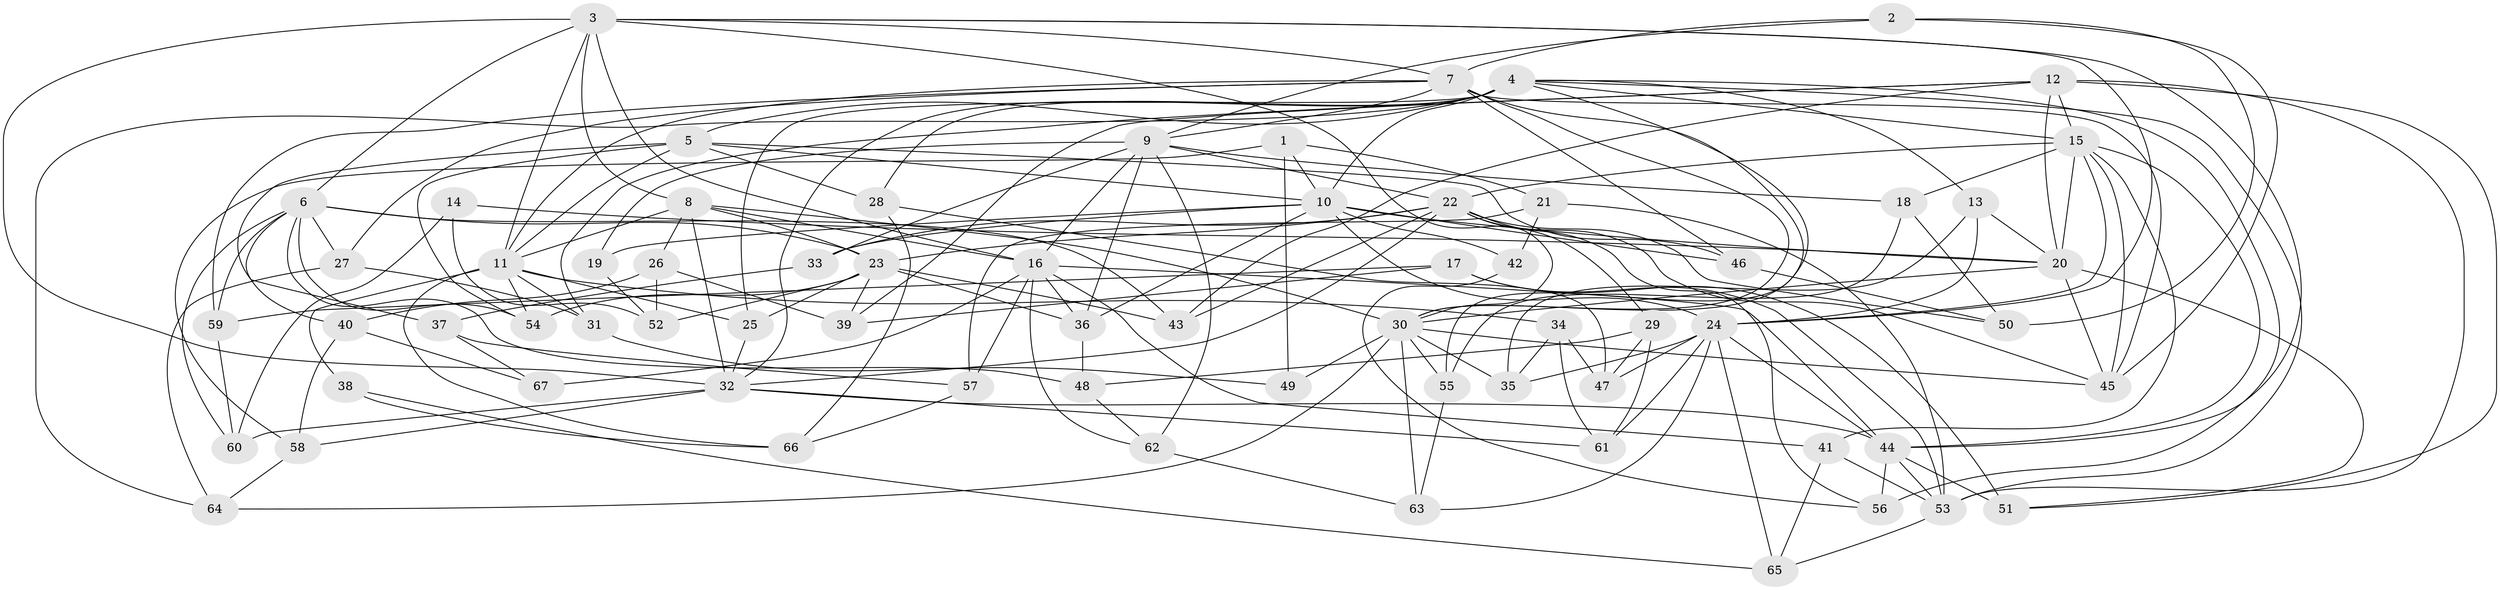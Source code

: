 // original degree distribution, {4: 1.0}
// Generated by graph-tools (version 1.1) at 2025/38/03/09/25 02:38:15]
// undirected, 67 vertices, 182 edges
graph export_dot {
graph [start="1"]
  node [color=gray90,style=filled];
  1;
  2;
  3;
  4;
  5;
  6;
  7;
  8;
  9;
  10;
  11;
  12;
  13;
  14;
  15;
  16;
  17;
  18;
  19;
  20;
  21;
  22;
  23;
  24;
  25;
  26;
  27;
  28;
  29;
  30;
  31;
  32;
  33;
  34;
  35;
  36;
  37;
  38;
  39;
  40;
  41;
  42;
  43;
  44;
  45;
  46;
  47;
  48;
  49;
  50;
  51;
  52;
  53;
  54;
  55;
  56;
  57;
  58;
  59;
  60;
  61;
  62;
  63;
  64;
  65;
  66;
  67;
  1 -- 10 [weight=1.0];
  1 -- 21 [weight=1.0];
  1 -- 49 [weight=1.0];
  1 -- 58 [weight=1.0];
  2 -- 7 [weight=1.0];
  2 -- 9 [weight=1.0];
  2 -- 45 [weight=1.0];
  2 -- 50 [weight=1.0];
  3 -- 6 [weight=1.0];
  3 -- 7 [weight=1.0];
  3 -- 8 [weight=1.0];
  3 -- 11 [weight=1.0];
  3 -- 16 [weight=1.0];
  3 -- 24 [weight=1.0];
  3 -- 30 [weight=1.0];
  3 -- 32 [weight=2.0];
  3 -- 44 [weight=1.0];
  4 -- 5 [weight=2.0];
  4 -- 10 [weight=1.0];
  4 -- 13 [weight=1.0];
  4 -- 15 [weight=1.0];
  4 -- 25 [weight=1.0];
  4 -- 28 [weight=1.0];
  4 -- 30 [weight=1.0];
  4 -- 32 [weight=1.0];
  4 -- 53 [weight=1.0];
  4 -- 56 [weight=1.0];
  4 -- 64 [weight=1.0];
  5 -- 10 [weight=1.0];
  5 -- 11 [weight=1.0];
  5 -- 28 [weight=1.0];
  5 -- 37 [weight=1.0];
  5 -- 46 [weight=1.0];
  5 -- 54 [weight=1.0];
  6 -- 23 [weight=2.0];
  6 -- 27 [weight=1.0];
  6 -- 40 [weight=1.0];
  6 -- 43 [weight=1.0];
  6 -- 48 [weight=1.0];
  6 -- 54 [weight=1.0];
  6 -- 59 [weight=1.0];
  6 -- 60 [weight=1.0];
  7 -- 9 [weight=1.0];
  7 -- 11 [weight=1.0];
  7 -- 27 [weight=1.0];
  7 -- 30 [weight=1.0];
  7 -- 45 [weight=1.0];
  7 -- 46 [weight=1.0];
  7 -- 55 [weight=1.0];
  7 -- 59 [weight=1.0];
  8 -- 11 [weight=2.0];
  8 -- 16 [weight=1.0];
  8 -- 23 [weight=1.0];
  8 -- 26 [weight=1.0];
  8 -- 30 [weight=1.0];
  8 -- 32 [weight=1.0];
  9 -- 16 [weight=2.0];
  9 -- 18 [weight=1.0];
  9 -- 19 [weight=1.0];
  9 -- 22 [weight=1.0];
  9 -- 33 [weight=1.0];
  9 -- 36 [weight=1.0];
  9 -- 62 [weight=1.0];
  10 -- 19 [weight=2.0];
  10 -- 20 [weight=1.0];
  10 -- 24 [weight=1.0];
  10 -- 33 [weight=1.0];
  10 -- 36 [weight=1.0];
  10 -- 42 [weight=2.0];
  10 -- 46 [weight=1.0];
  11 -- 25 [weight=1.0];
  11 -- 31 [weight=1.0];
  11 -- 34 [weight=1.0];
  11 -- 38 [weight=2.0];
  11 -- 54 [weight=1.0];
  11 -- 66 [weight=1.0];
  12 -- 15 [weight=1.0];
  12 -- 20 [weight=1.0];
  12 -- 31 [weight=1.0];
  12 -- 39 [weight=1.0];
  12 -- 43 [weight=1.0];
  12 -- 51 [weight=1.0];
  12 -- 53 [weight=2.0];
  13 -- 20 [weight=1.0];
  13 -- 24 [weight=1.0];
  13 -- 35 [weight=1.0];
  14 -- 20 [weight=2.0];
  14 -- 52 [weight=1.0];
  14 -- 60 [weight=1.0];
  15 -- 18 [weight=1.0];
  15 -- 20 [weight=2.0];
  15 -- 22 [weight=1.0];
  15 -- 24 [weight=1.0];
  15 -- 41 [weight=1.0];
  15 -- 44 [weight=1.0];
  15 -- 45 [weight=1.0];
  16 -- 36 [weight=2.0];
  16 -- 41 [weight=1.0];
  16 -- 44 [weight=1.0];
  16 -- 57 [weight=1.0];
  16 -- 62 [weight=1.0];
  16 -- 67 [weight=2.0];
  17 -- 39 [weight=1.0];
  17 -- 51 [weight=1.0];
  17 -- 53 [weight=1.0];
  17 -- 59 [weight=1.0];
  18 -- 50 [weight=1.0];
  18 -- 55 [weight=1.0];
  19 -- 52 [weight=1.0];
  20 -- 30 [weight=1.0];
  20 -- 45 [weight=1.0];
  20 -- 51 [weight=1.0];
  21 -- 42 [weight=1.0];
  21 -- 53 [weight=1.0];
  21 -- 57 [weight=1.0];
  22 -- 23 [weight=1.0];
  22 -- 29 [weight=1.0];
  22 -- 32 [weight=1.0];
  22 -- 33 [weight=1.0];
  22 -- 43 [weight=1.0];
  22 -- 45 [weight=1.0];
  22 -- 50 [weight=1.0];
  22 -- 56 [weight=1.0];
  23 -- 25 [weight=1.0];
  23 -- 36 [weight=1.0];
  23 -- 39 [weight=1.0];
  23 -- 43 [weight=1.0];
  23 -- 52 [weight=1.0];
  23 -- 54 [weight=1.0];
  24 -- 35 [weight=1.0];
  24 -- 44 [weight=1.0];
  24 -- 47 [weight=1.0];
  24 -- 61 [weight=1.0];
  24 -- 63 [weight=1.0];
  24 -- 65 [weight=1.0];
  25 -- 32 [weight=1.0];
  26 -- 39 [weight=1.0];
  26 -- 40 [weight=1.0];
  26 -- 52 [weight=1.0];
  27 -- 31 [weight=1.0];
  27 -- 64 [weight=1.0];
  28 -- 47 [weight=1.0];
  28 -- 66 [weight=1.0];
  29 -- 47 [weight=1.0];
  29 -- 48 [weight=1.0];
  29 -- 61 [weight=1.0];
  30 -- 35 [weight=1.0];
  30 -- 45 [weight=1.0];
  30 -- 49 [weight=2.0];
  30 -- 55 [weight=1.0];
  30 -- 63 [weight=1.0];
  30 -- 64 [weight=1.0];
  31 -- 49 [weight=1.0];
  32 -- 44 [weight=1.0];
  32 -- 58 [weight=1.0];
  32 -- 60 [weight=1.0];
  32 -- 61 [weight=1.0];
  33 -- 37 [weight=1.0];
  34 -- 35 [weight=1.0];
  34 -- 47 [weight=1.0];
  34 -- 61 [weight=1.0];
  36 -- 48 [weight=1.0];
  37 -- 57 [weight=1.0];
  37 -- 67 [weight=1.0];
  38 -- 65 [weight=1.0];
  38 -- 66 [weight=1.0];
  40 -- 58 [weight=1.0];
  40 -- 67 [weight=1.0];
  41 -- 53 [weight=1.0];
  41 -- 65 [weight=1.0];
  42 -- 56 [weight=1.0];
  44 -- 51 [weight=1.0];
  44 -- 53 [weight=1.0];
  44 -- 56 [weight=1.0];
  46 -- 50 [weight=1.0];
  48 -- 62 [weight=1.0];
  53 -- 65 [weight=1.0];
  55 -- 63 [weight=1.0];
  57 -- 66 [weight=1.0];
  58 -- 64 [weight=1.0];
  59 -- 60 [weight=1.0];
  62 -- 63 [weight=1.0];
}
